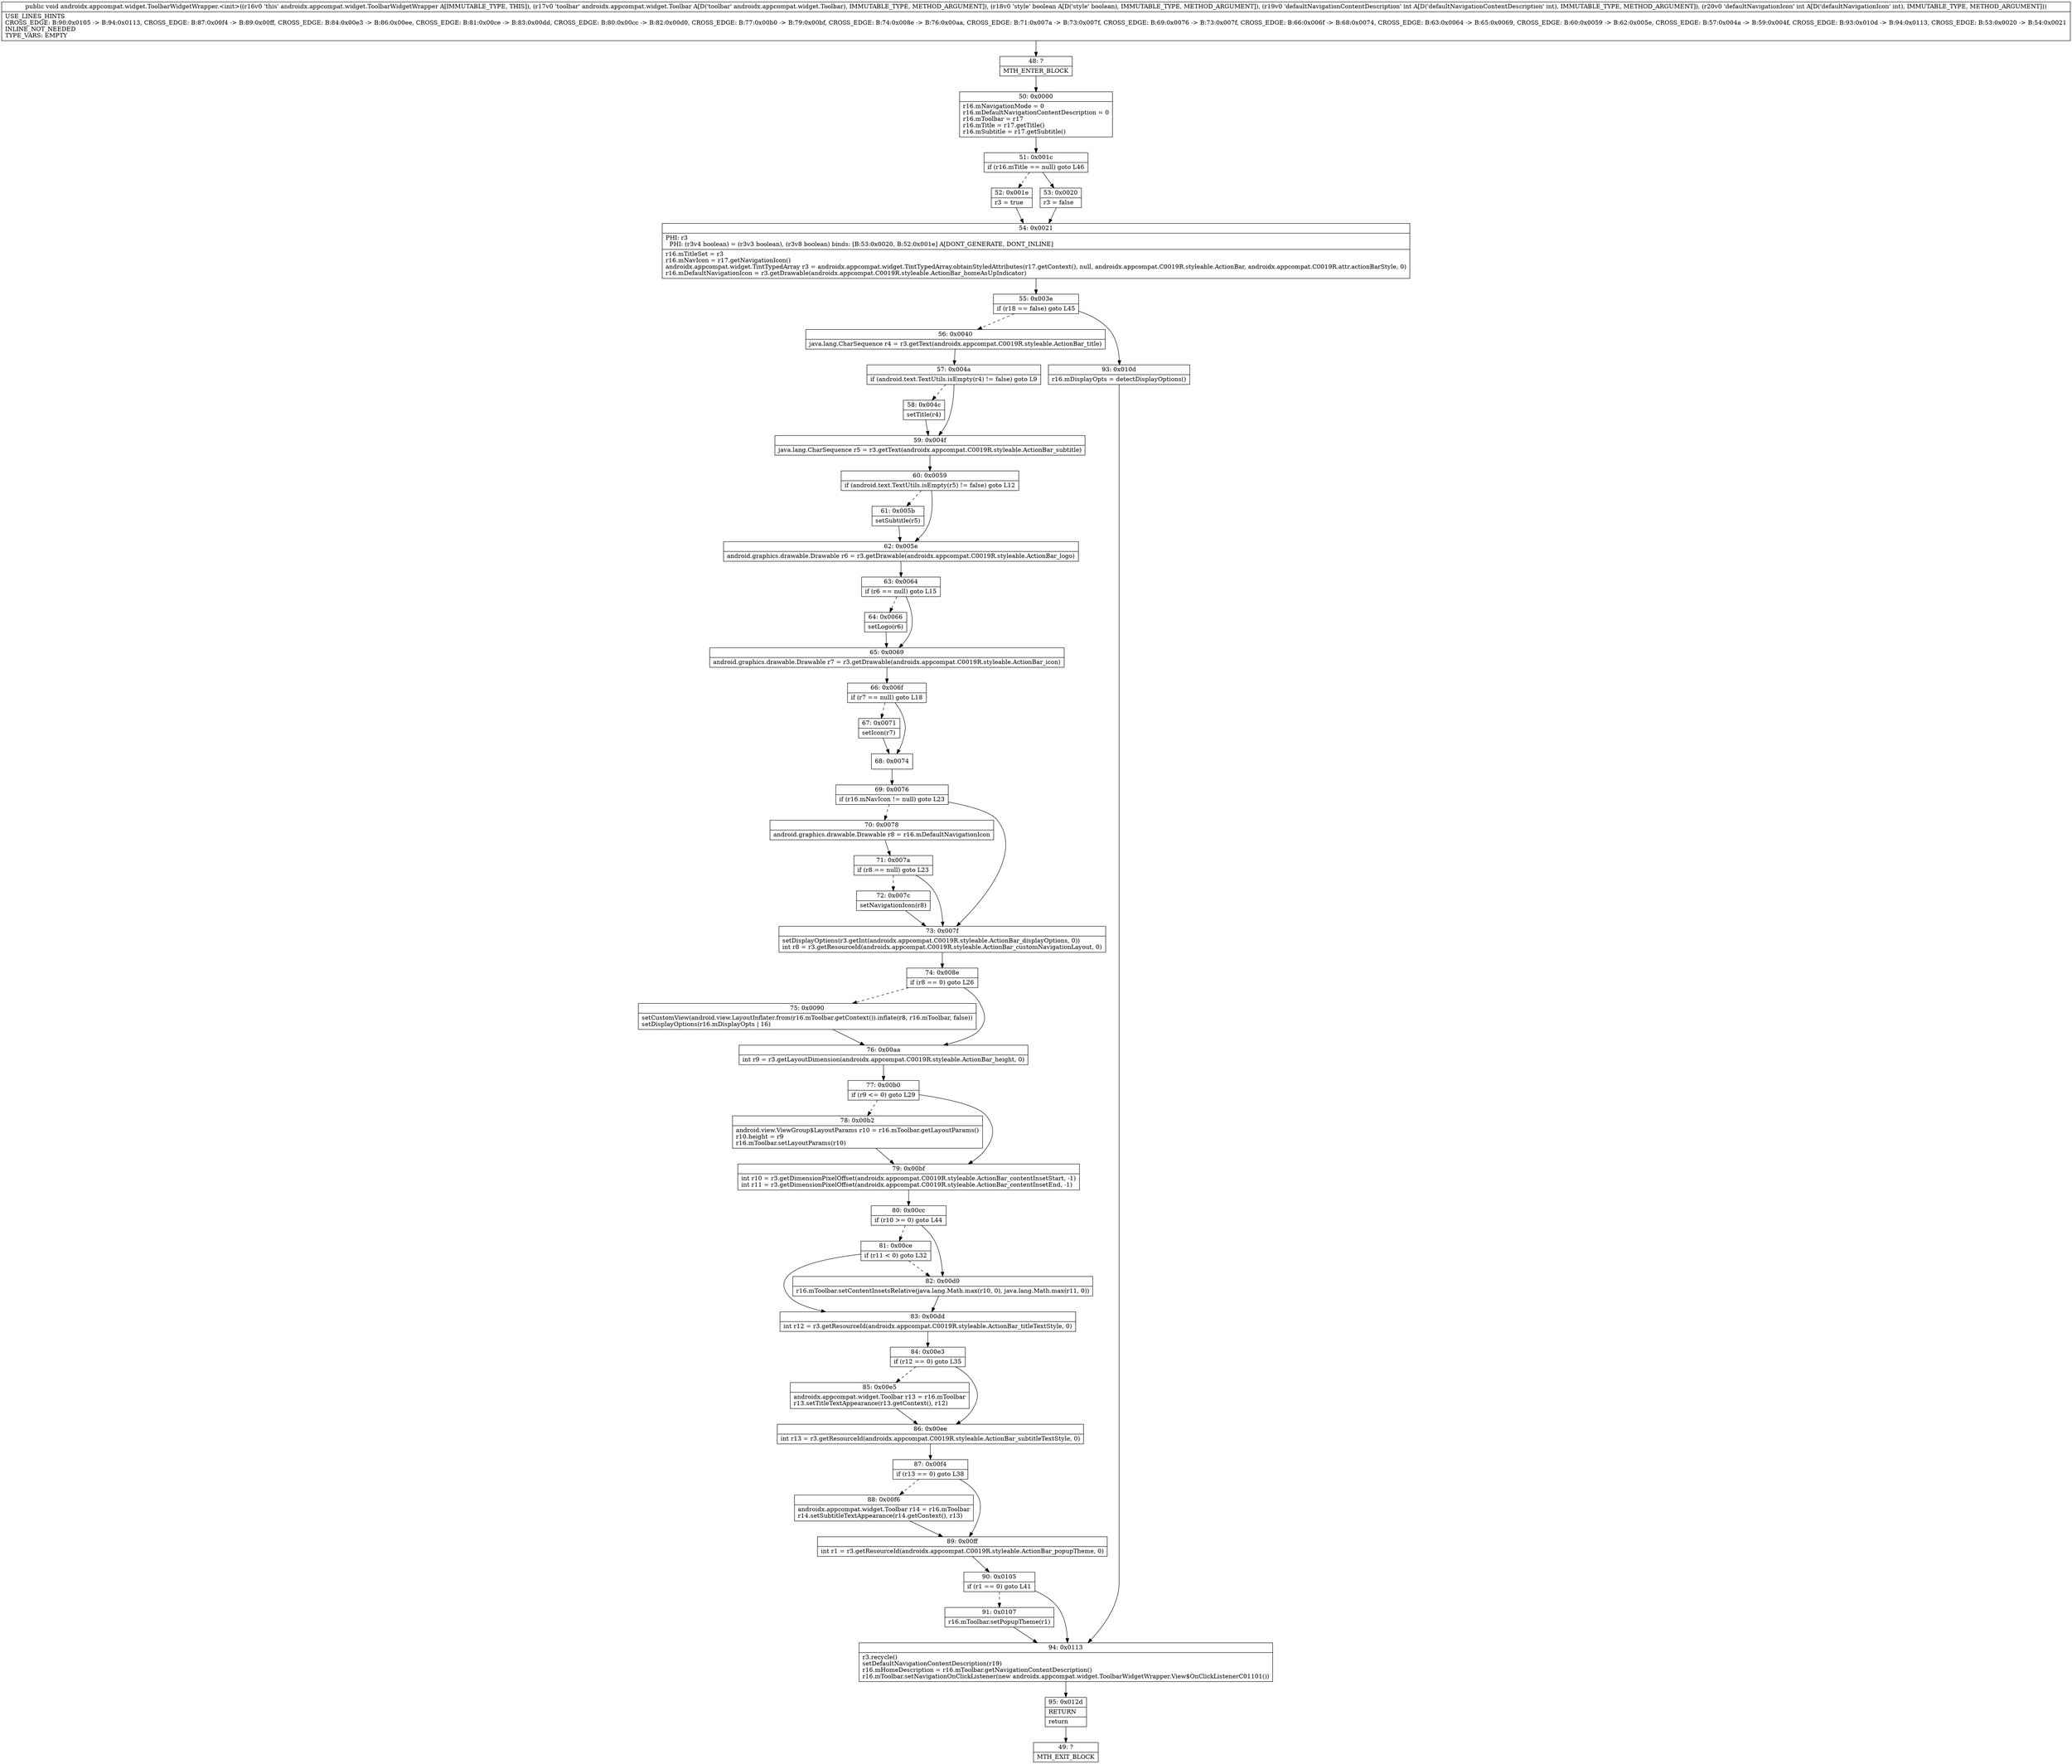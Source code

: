 digraph "CFG forandroidx.appcompat.widget.ToolbarWidgetWrapper.\<init\>(Landroidx\/appcompat\/widget\/Toolbar;ZII)V" {
Node_48 [shape=record,label="{48\:\ ?|MTH_ENTER_BLOCK\l}"];
Node_50 [shape=record,label="{50\:\ 0x0000|r16.mNavigationMode = 0\lr16.mDefaultNavigationContentDescription = 0\lr16.mToolbar = r17\lr16.mTitle = r17.getTitle()\lr16.mSubtitle = r17.getSubtitle()\l}"];
Node_51 [shape=record,label="{51\:\ 0x001c|if (r16.mTitle == null) goto L46\l}"];
Node_52 [shape=record,label="{52\:\ 0x001e|r3 = true\l}"];
Node_54 [shape=record,label="{54\:\ 0x0021|PHI: r3 \l  PHI: (r3v4 boolean) = (r3v3 boolean), (r3v8 boolean) binds: [B:53:0x0020, B:52:0x001e] A[DONT_GENERATE, DONT_INLINE]\l|r16.mTitleSet = r3\lr16.mNavIcon = r17.getNavigationIcon()\landroidx.appcompat.widget.TintTypedArray r3 = androidx.appcompat.widget.TintTypedArray.obtainStyledAttributes(r17.getContext(), null, androidx.appcompat.C0019R.styleable.ActionBar, androidx.appcompat.C0019R.attr.actionBarStyle, 0)\lr16.mDefaultNavigationIcon = r3.getDrawable(androidx.appcompat.C0019R.styleable.ActionBar_homeAsUpIndicator)\l}"];
Node_55 [shape=record,label="{55\:\ 0x003e|if (r18 == false) goto L45\l}"];
Node_56 [shape=record,label="{56\:\ 0x0040|java.lang.CharSequence r4 = r3.getText(androidx.appcompat.C0019R.styleable.ActionBar_title)\l}"];
Node_57 [shape=record,label="{57\:\ 0x004a|if (android.text.TextUtils.isEmpty(r4) != false) goto L9\l}"];
Node_58 [shape=record,label="{58\:\ 0x004c|setTitle(r4)\l}"];
Node_59 [shape=record,label="{59\:\ 0x004f|java.lang.CharSequence r5 = r3.getText(androidx.appcompat.C0019R.styleable.ActionBar_subtitle)\l}"];
Node_60 [shape=record,label="{60\:\ 0x0059|if (android.text.TextUtils.isEmpty(r5) != false) goto L12\l}"];
Node_61 [shape=record,label="{61\:\ 0x005b|setSubtitle(r5)\l}"];
Node_62 [shape=record,label="{62\:\ 0x005e|android.graphics.drawable.Drawable r6 = r3.getDrawable(androidx.appcompat.C0019R.styleable.ActionBar_logo)\l}"];
Node_63 [shape=record,label="{63\:\ 0x0064|if (r6 == null) goto L15\l}"];
Node_64 [shape=record,label="{64\:\ 0x0066|setLogo(r6)\l}"];
Node_65 [shape=record,label="{65\:\ 0x0069|android.graphics.drawable.Drawable r7 = r3.getDrawable(androidx.appcompat.C0019R.styleable.ActionBar_icon)\l}"];
Node_66 [shape=record,label="{66\:\ 0x006f|if (r7 == null) goto L18\l}"];
Node_67 [shape=record,label="{67\:\ 0x0071|setIcon(r7)\l}"];
Node_68 [shape=record,label="{68\:\ 0x0074}"];
Node_69 [shape=record,label="{69\:\ 0x0076|if (r16.mNavIcon != null) goto L23\l}"];
Node_70 [shape=record,label="{70\:\ 0x0078|android.graphics.drawable.Drawable r8 = r16.mDefaultNavigationIcon\l}"];
Node_71 [shape=record,label="{71\:\ 0x007a|if (r8 == null) goto L23\l}"];
Node_72 [shape=record,label="{72\:\ 0x007c|setNavigationIcon(r8)\l}"];
Node_73 [shape=record,label="{73\:\ 0x007f|setDisplayOptions(r3.getInt(androidx.appcompat.C0019R.styleable.ActionBar_displayOptions, 0))\lint r8 = r3.getResourceId(androidx.appcompat.C0019R.styleable.ActionBar_customNavigationLayout, 0)\l}"];
Node_74 [shape=record,label="{74\:\ 0x008e|if (r8 == 0) goto L26\l}"];
Node_75 [shape=record,label="{75\:\ 0x0090|setCustomView(android.view.LayoutInflater.from(r16.mToolbar.getContext()).inflate(r8, r16.mToolbar, false))\lsetDisplayOptions(r16.mDisplayOpts \| 16)\l}"];
Node_76 [shape=record,label="{76\:\ 0x00aa|int r9 = r3.getLayoutDimension(androidx.appcompat.C0019R.styleable.ActionBar_height, 0)\l}"];
Node_77 [shape=record,label="{77\:\ 0x00b0|if (r9 \<= 0) goto L29\l}"];
Node_78 [shape=record,label="{78\:\ 0x00b2|android.view.ViewGroup$LayoutParams r10 = r16.mToolbar.getLayoutParams()\lr10.height = r9\lr16.mToolbar.setLayoutParams(r10)\l}"];
Node_79 [shape=record,label="{79\:\ 0x00bf|int r10 = r3.getDimensionPixelOffset(androidx.appcompat.C0019R.styleable.ActionBar_contentInsetStart, \-1)\lint r11 = r3.getDimensionPixelOffset(androidx.appcompat.C0019R.styleable.ActionBar_contentInsetEnd, \-1)\l}"];
Node_80 [shape=record,label="{80\:\ 0x00cc|if (r10 \>= 0) goto L44\l}"];
Node_81 [shape=record,label="{81\:\ 0x00ce|if (r11 \< 0) goto L32\l}"];
Node_83 [shape=record,label="{83\:\ 0x00dd|int r12 = r3.getResourceId(androidx.appcompat.C0019R.styleable.ActionBar_titleTextStyle, 0)\l}"];
Node_84 [shape=record,label="{84\:\ 0x00e3|if (r12 == 0) goto L35\l}"];
Node_85 [shape=record,label="{85\:\ 0x00e5|androidx.appcompat.widget.Toolbar r13 = r16.mToolbar\lr13.setTitleTextAppearance(r13.getContext(), r12)\l}"];
Node_86 [shape=record,label="{86\:\ 0x00ee|int r13 = r3.getResourceId(androidx.appcompat.C0019R.styleable.ActionBar_subtitleTextStyle, 0)\l}"];
Node_87 [shape=record,label="{87\:\ 0x00f4|if (r13 == 0) goto L38\l}"];
Node_88 [shape=record,label="{88\:\ 0x00f6|androidx.appcompat.widget.Toolbar r14 = r16.mToolbar\lr14.setSubtitleTextAppearance(r14.getContext(), r13)\l}"];
Node_89 [shape=record,label="{89\:\ 0x00ff|int r1 = r3.getResourceId(androidx.appcompat.C0019R.styleable.ActionBar_popupTheme, 0)\l}"];
Node_90 [shape=record,label="{90\:\ 0x0105|if (r1 == 0) goto L41\l}"];
Node_91 [shape=record,label="{91\:\ 0x0107|r16.mToolbar.setPopupTheme(r1)\l}"];
Node_94 [shape=record,label="{94\:\ 0x0113|r3.recycle()\lsetDefaultNavigationContentDescription(r19)\lr16.mHomeDescription = r16.mToolbar.getNavigationContentDescription()\lr16.mToolbar.setNavigationOnClickListener(new androidx.appcompat.widget.ToolbarWidgetWrapper.View$OnClickListenerC01101())\l}"];
Node_95 [shape=record,label="{95\:\ 0x012d|RETURN\l|return\l}"];
Node_49 [shape=record,label="{49\:\ ?|MTH_EXIT_BLOCK\l}"];
Node_82 [shape=record,label="{82\:\ 0x00d0|r16.mToolbar.setContentInsetsRelative(java.lang.Math.max(r10, 0), java.lang.Math.max(r11, 0))\l}"];
Node_93 [shape=record,label="{93\:\ 0x010d|r16.mDisplayOpts = detectDisplayOptions()\l}"];
Node_53 [shape=record,label="{53\:\ 0x0020|r3 = false\l}"];
MethodNode[shape=record,label="{public void androidx.appcompat.widget.ToolbarWidgetWrapper.\<init\>((r16v0 'this' androidx.appcompat.widget.ToolbarWidgetWrapper A[IMMUTABLE_TYPE, THIS]), (r17v0 'toolbar' androidx.appcompat.widget.Toolbar A[D('toolbar' androidx.appcompat.widget.Toolbar), IMMUTABLE_TYPE, METHOD_ARGUMENT]), (r18v0 'style' boolean A[D('style' boolean), IMMUTABLE_TYPE, METHOD_ARGUMENT]), (r19v0 'defaultNavigationContentDescription' int A[D('defaultNavigationContentDescription' int), IMMUTABLE_TYPE, METHOD_ARGUMENT]), (r20v0 'defaultNavigationIcon' int A[D('defaultNavigationIcon' int), IMMUTABLE_TYPE, METHOD_ARGUMENT]))  | USE_LINES_HINTS\lCROSS_EDGE: B:90:0x0105 \-\> B:94:0x0113, CROSS_EDGE: B:87:0x00f4 \-\> B:89:0x00ff, CROSS_EDGE: B:84:0x00e3 \-\> B:86:0x00ee, CROSS_EDGE: B:81:0x00ce \-\> B:83:0x00dd, CROSS_EDGE: B:80:0x00cc \-\> B:82:0x00d0, CROSS_EDGE: B:77:0x00b0 \-\> B:79:0x00bf, CROSS_EDGE: B:74:0x008e \-\> B:76:0x00aa, CROSS_EDGE: B:71:0x007a \-\> B:73:0x007f, CROSS_EDGE: B:69:0x0076 \-\> B:73:0x007f, CROSS_EDGE: B:66:0x006f \-\> B:68:0x0074, CROSS_EDGE: B:63:0x0064 \-\> B:65:0x0069, CROSS_EDGE: B:60:0x0059 \-\> B:62:0x005e, CROSS_EDGE: B:57:0x004a \-\> B:59:0x004f, CROSS_EDGE: B:93:0x010d \-\> B:94:0x0113, CROSS_EDGE: B:53:0x0020 \-\> B:54:0x0021\lINLINE_NOT_NEEDED\lTYPE_VARS: EMPTY\l}"];
MethodNode -> Node_48;Node_48 -> Node_50;
Node_50 -> Node_51;
Node_51 -> Node_52[style=dashed];
Node_51 -> Node_53;
Node_52 -> Node_54;
Node_54 -> Node_55;
Node_55 -> Node_56[style=dashed];
Node_55 -> Node_93;
Node_56 -> Node_57;
Node_57 -> Node_58[style=dashed];
Node_57 -> Node_59;
Node_58 -> Node_59;
Node_59 -> Node_60;
Node_60 -> Node_61[style=dashed];
Node_60 -> Node_62;
Node_61 -> Node_62;
Node_62 -> Node_63;
Node_63 -> Node_64[style=dashed];
Node_63 -> Node_65;
Node_64 -> Node_65;
Node_65 -> Node_66;
Node_66 -> Node_67[style=dashed];
Node_66 -> Node_68;
Node_67 -> Node_68;
Node_68 -> Node_69;
Node_69 -> Node_70[style=dashed];
Node_69 -> Node_73;
Node_70 -> Node_71;
Node_71 -> Node_72[style=dashed];
Node_71 -> Node_73;
Node_72 -> Node_73;
Node_73 -> Node_74;
Node_74 -> Node_75[style=dashed];
Node_74 -> Node_76;
Node_75 -> Node_76;
Node_76 -> Node_77;
Node_77 -> Node_78[style=dashed];
Node_77 -> Node_79;
Node_78 -> Node_79;
Node_79 -> Node_80;
Node_80 -> Node_81[style=dashed];
Node_80 -> Node_82;
Node_81 -> Node_82[style=dashed];
Node_81 -> Node_83;
Node_83 -> Node_84;
Node_84 -> Node_85[style=dashed];
Node_84 -> Node_86;
Node_85 -> Node_86;
Node_86 -> Node_87;
Node_87 -> Node_88[style=dashed];
Node_87 -> Node_89;
Node_88 -> Node_89;
Node_89 -> Node_90;
Node_90 -> Node_91[style=dashed];
Node_90 -> Node_94;
Node_91 -> Node_94;
Node_94 -> Node_95;
Node_95 -> Node_49;
Node_82 -> Node_83;
Node_93 -> Node_94;
Node_53 -> Node_54;
}

